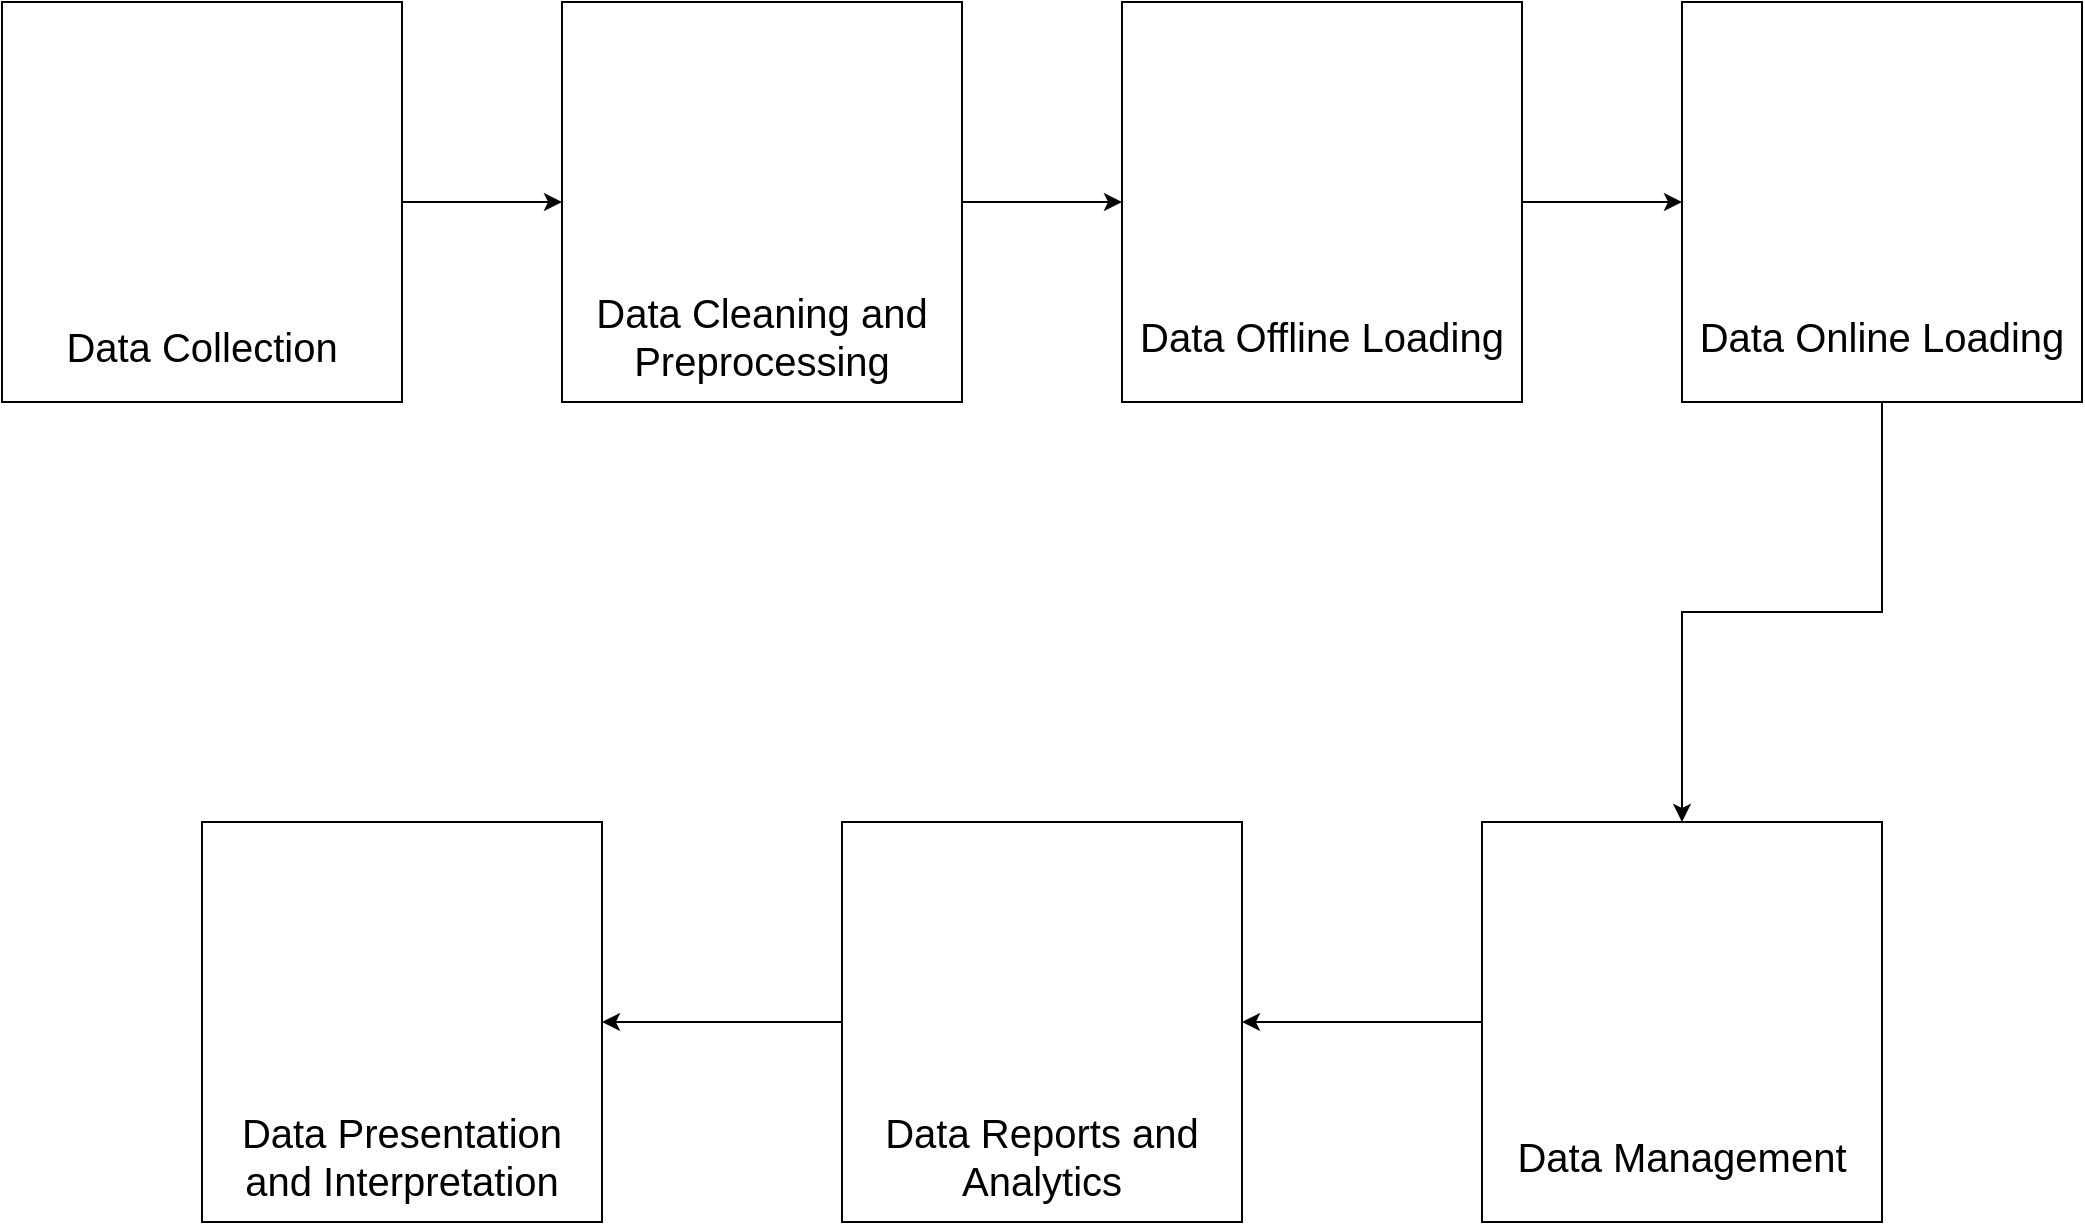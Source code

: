<mxfile version="26.2.14">
  <diagram name="Page-1" id="6PbHcKuEgzDeVjyXXQtX">
    <mxGraphModel dx="1453" dy="785" grid="1" gridSize="10" guides="1" tooltips="1" connect="1" arrows="1" fold="1" page="1" pageScale="1" pageWidth="1100" pageHeight="850" math="0" shadow="0">
      <root>
        <mxCell id="0" />
        <mxCell id="1" parent="0" />
        <mxCell id="-UijNQ77xzfrEZaJvv9a-11" style="edgeStyle=orthogonalEdgeStyle;rounded=0;orthogonalLoop=1;jettySize=auto;html=1;entryX=0;entryY=0.5;entryDx=0;entryDy=0;" edge="1" parent="1" source="-UijNQ77xzfrEZaJvv9a-1" target="-UijNQ77xzfrEZaJvv9a-5">
          <mxGeometry relative="1" as="geometry" />
        </mxCell>
        <mxCell id="-UijNQ77xzfrEZaJvv9a-1" value="&lt;div&gt;&lt;font style=&quot;font-size: 20px;&quot;&gt;&lt;br&gt;&lt;/font&gt;&lt;/div&gt;&lt;font style=&quot;font-size: 20px;&quot;&gt;&lt;div&gt;&lt;font style=&quot;font-size: 20px;&quot;&gt;&lt;br&gt;&lt;/font&gt;&lt;/div&gt;&lt;div&gt;&lt;font style=&quot;font-size: 20px;&quot;&gt;&lt;br&gt;&lt;/font&gt;&lt;/div&gt;&lt;div&gt;&lt;font style=&quot;font-size: 20px;&quot;&gt;&lt;br&gt;&lt;/font&gt;&lt;/div&gt;&lt;div&gt;&lt;font style=&quot;font-size: 20px;&quot;&gt;&lt;br&gt;&lt;/font&gt;&lt;/div&gt;&lt;div&gt;&lt;font style=&quot;font-size: 20px;&quot;&gt;&lt;br&gt;&lt;/font&gt;&lt;/div&gt;Data Collection&lt;/font&gt;" style="whiteSpace=wrap;html=1;aspect=fixed;" vertex="1" parent="1">
          <mxGeometry x="40" y="110" width="200" height="200" as="geometry" />
        </mxCell>
        <mxCell id="-UijNQ77xzfrEZaJvv9a-12" style="edgeStyle=orthogonalEdgeStyle;rounded=0;orthogonalLoop=1;jettySize=auto;html=1;exitX=1;exitY=0.5;exitDx=0;exitDy=0;entryX=0;entryY=0.5;entryDx=0;entryDy=0;" edge="1" parent="1" source="-UijNQ77xzfrEZaJvv9a-5" target="-UijNQ77xzfrEZaJvv9a-6">
          <mxGeometry relative="1" as="geometry" />
        </mxCell>
        <mxCell id="-UijNQ77xzfrEZaJvv9a-5" value="&lt;div&gt;&lt;br&gt;&lt;/div&gt;&lt;div&gt;&lt;div style=&quot;font-size: 20px;&quot;&gt;&lt;br&gt;&lt;/div&gt;&lt;div style=&quot;font-size: 20px;&quot;&gt;&lt;br&gt;&lt;/div&gt;&lt;div style=&quot;font-size: 20px;&quot;&gt;&lt;br&gt;&lt;/div&gt;&lt;div style=&quot;font-size: 20px;&quot;&gt;&lt;br&gt;&lt;/div&gt;&lt;div style=&quot;font-size: 20px;&quot;&gt;&lt;br&gt;&lt;/div&gt;&lt;span style=&quot;font-size: 20px;&quot;&gt;Data Cleaning and Preprocessing&lt;/span&gt;&lt;/div&gt;" style="whiteSpace=wrap;html=1;aspect=fixed;" vertex="1" parent="1">
          <mxGeometry x="320" y="110" width="200" height="200" as="geometry" />
        </mxCell>
        <mxCell id="-UijNQ77xzfrEZaJvv9a-13" style="edgeStyle=orthogonalEdgeStyle;rounded=0;orthogonalLoop=1;jettySize=auto;html=1;entryX=0;entryY=0.5;entryDx=0;entryDy=0;" edge="1" parent="1" source="-UijNQ77xzfrEZaJvv9a-6" target="-UijNQ77xzfrEZaJvv9a-7">
          <mxGeometry relative="1" as="geometry" />
        </mxCell>
        <mxCell id="-UijNQ77xzfrEZaJvv9a-6" value="&lt;div&gt;&lt;br&gt;&lt;/div&gt;&lt;div&gt;&lt;div style=&quot;font-size: 20px;&quot;&gt;&lt;br&gt;&lt;/div&gt;&lt;div style=&quot;font-size: 20px;&quot;&gt;&lt;br&gt;&lt;/div&gt;&lt;div style=&quot;font-size: 20px;&quot;&gt;&lt;br&gt;&lt;/div&gt;&lt;div style=&quot;font-size: 20px;&quot;&gt;&lt;br&gt;&lt;/div&gt;&lt;div style=&quot;font-size: 20px;&quot;&gt;&lt;br&gt;&lt;/div&gt;&lt;span style=&quot;font-size: 20px;&quot;&gt;Data Offline Loading&lt;/span&gt;&lt;/div&gt;" style="whiteSpace=wrap;html=1;aspect=fixed;" vertex="1" parent="1">
          <mxGeometry x="600" y="110" width="200" height="200" as="geometry" />
        </mxCell>
        <mxCell id="-UijNQ77xzfrEZaJvv9a-14" style="edgeStyle=orthogonalEdgeStyle;rounded=0;orthogonalLoop=1;jettySize=auto;html=1;exitX=0.5;exitY=1;exitDx=0;exitDy=0;" edge="1" parent="1" source="-UijNQ77xzfrEZaJvv9a-7" target="-UijNQ77xzfrEZaJvv9a-8">
          <mxGeometry relative="1" as="geometry" />
        </mxCell>
        <mxCell id="-UijNQ77xzfrEZaJvv9a-7" value="&lt;div&gt;&lt;br&gt;&lt;/div&gt;&lt;div&gt;&lt;div style=&quot;font-size: 20px;&quot;&gt;&lt;br&gt;&lt;/div&gt;&lt;div style=&quot;font-size: 20px;&quot;&gt;&lt;br&gt;&lt;/div&gt;&lt;div style=&quot;font-size: 20px;&quot;&gt;&lt;br&gt;&lt;/div&gt;&lt;div style=&quot;font-size: 20px;&quot;&gt;&lt;br&gt;&lt;/div&gt;&lt;div style=&quot;font-size: 20px;&quot;&gt;&lt;br&gt;&lt;/div&gt;&lt;span style=&quot;font-size: 20px;&quot;&gt;Data Online Loading&lt;/span&gt;&lt;/div&gt;" style="whiteSpace=wrap;html=1;aspect=fixed;" vertex="1" parent="1">
          <mxGeometry x="880" y="110" width="200" height="200" as="geometry" />
        </mxCell>
        <mxCell id="-UijNQ77xzfrEZaJvv9a-15" style="edgeStyle=orthogonalEdgeStyle;rounded=0;orthogonalLoop=1;jettySize=auto;html=1;entryX=1;entryY=0.5;entryDx=0;entryDy=0;" edge="1" parent="1" source="-UijNQ77xzfrEZaJvv9a-8" target="-UijNQ77xzfrEZaJvv9a-9">
          <mxGeometry relative="1" as="geometry" />
        </mxCell>
        <mxCell id="-UijNQ77xzfrEZaJvv9a-8" value="&lt;div&gt;&lt;br&gt;&lt;/div&gt;&lt;div&gt;&lt;div style=&quot;font-size: 20px;&quot;&gt;&lt;br&gt;&lt;/div&gt;&lt;div style=&quot;font-size: 20px;&quot;&gt;&lt;br&gt;&lt;/div&gt;&lt;div style=&quot;font-size: 20px;&quot;&gt;&lt;br&gt;&lt;/div&gt;&lt;div style=&quot;font-size: 20px;&quot;&gt;&lt;br&gt;&lt;/div&gt;&lt;div style=&quot;font-size: 20px;&quot;&gt;&lt;br&gt;&lt;/div&gt;&lt;span style=&quot;font-size: 20px;&quot;&gt;Data Management&lt;/span&gt;&lt;/div&gt;" style="whiteSpace=wrap;html=1;aspect=fixed;" vertex="1" parent="1">
          <mxGeometry x="780" y="520" width="200" height="200" as="geometry" />
        </mxCell>
        <mxCell id="-UijNQ77xzfrEZaJvv9a-16" style="edgeStyle=orthogonalEdgeStyle;rounded=0;orthogonalLoop=1;jettySize=auto;html=1;exitX=0;exitY=0.5;exitDx=0;exitDy=0;entryX=1;entryY=0.5;entryDx=0;entryDy=0;" edge="1" parent="1" source="-UijNQ77xzfrEZaJvv9a-9" target="-UijNQ77xzfrEZaJvv9a-10">
          <mxGeometry relative="1" as="geometry" />
        </mxCell>
        <mxCell id="-UijNQ77xzfrEZaJvv9a-9" value="&lt;div&gt;&lt;br&gt;&lt;/div&gt;&lt;div&gt;&lt;div style=&quot;font-size: 20px;&quot;&gt;&lt;br&gt;&lt;/div&gt;&lt;div style=&quot;font-size: 20px;&quot;&gt;&lt;br&gt;&lt;/div&gt;&lt;div style=&quot;font-size: 20px;&quot;&gt;&lt;br&gt;&lt;/div&gt;&lt;div style=&quot;font-size: 20px;&quot;&gt;&lt;br&gt;&lt;/div&gt;&lt;div style=&quot;font-size: 20px;&quot;&gt;&lt;br&gt;&lt;/div&gt;&lt;span style=&quot;font-size: 20px;&quot;&gt;Data Reports and Analytics&lt;/span&gt;&lt;/div&gt;" style="whiteSpace=wrap;html=1;aspect=fixed;" vertex="1" parent="1">
          <mxGeometry x="460" y="520" width="200" height="200" as="geometry" />
        </mxCell>
        <mxCell id="-UijNQ77xzfrEZaJvv9a-10" value="&lt;div&gt;&lt;br&gt;&lt;/div&gt;&lt;div&gt;&lt;div style=&quot;font-size: 20px;&quot;&gt;&lt;br&gt;&lt;/div&gt;&lt;div style=&quot;font-size: 20px;&quot;&gt;&lt;br&gt;&lt;/div&gt;&lt;div style=&quot;font-size: 20px;&quot;&gt;&lt;br&gt;&lt;/div&gt;&lt;div style=&quot;font-size: 20px;&quot;&gt;&lt;br&gt;&lt;/div&gt;&lt;div style=&quot;font-size: 20px;&quot;&gt;&lt;br&gt;&lt;/div&gt;&lt;span style=&quot;font-size: 20px;&quot;&gt;Data Presentation and Interpretation&lt;/span&gt;&lt;/div&gt;" style="whiteSpace=wrap;html=1;aspect=fixed;" vertex="1" parent="1">
          <mxGeometry x="140" y="520" width="200" height="200" as="geometry" />
        </mxCell>
      </root>
    </mxGraphModel>
  </diagram>
</mxfile>
